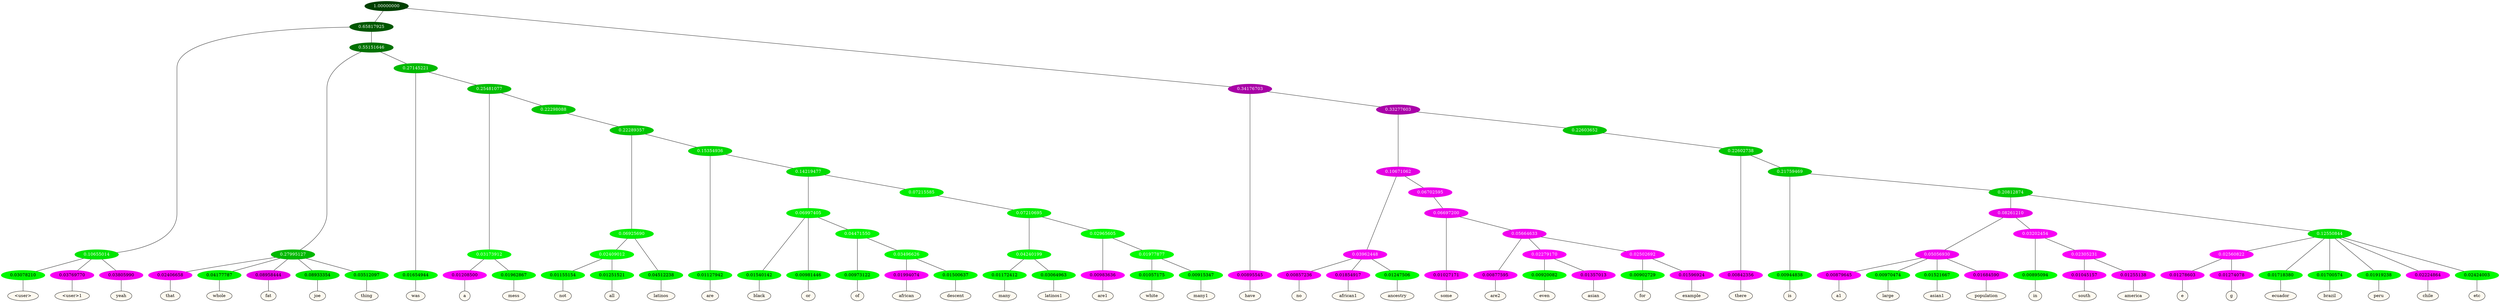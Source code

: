 graph {
	node [format=png height=0.15 nodesep=0.001 ordering=out overlap=prism overlap_scaling=0.01 ranksep=0.001 ratio=0.2 style=filled width=0.15]
	{
		rank=same
		a_w_7 [label="\<user\>" color=black fillcolor=floralwhite style="filled,solid"]
		a_w_8 [label="\<user\>1" color=black fillcolor=floralwhite style="filled,solid"]
		a_w_9 [label=yeah color=black fillcolor=floralwhite style="filled,solid"]
		a_w_14 [label=that color=black fillcolor=floralwhite style="filled,solid"]
		a_w_15 [label=whole color=black fillcolor=floralwhite style="filled,solid"]
		a_w_16 [label=fat color=black fillcolor=floralwhite style="filled,solid"]
		a_w_17 [label=joe color=black fillcolor=floralwhite style="filled,solid"]
		a_w_18 [label=thing color=black fillcolor=floralwhite style="filled,solid"]
		a_w_19 [label=was color=black fillcolor=floralwhite style="filled,solid"]
		a_w_32 [label=a color=black fillcolor=floralwhite style="filled,solid"]
		a_w_33 [label=mess color=black fillcolor=floralwhite style="filled,solid"]
		a_w_62 [label=not color=black fillcolor=floralwhite style="filled,solid"]
		a_w_63 [label=all color=black fillcolor=floralwhite style="filled,solid"]
		a_w_47 [label=latinos color=black fillcolor=floralwhite style="filled,solid"]
		a_w_48 [label=are color=black fillcolor=floralwhite style="filled,solid"]
		a_w_74 [label=black color=black fillcolor=floralwhite style="filled,solid"]
		a_w_75 [label=or color=black fillcolor=floralwhite style="filled,solid"]
		a_w_80 [label=of color=black fillcolor=floralwhite style="filled,solid"]
		a_w_84 [label=african color=black fillcolor=floralwhite style="filled,solid"]
		a_w_85 [label=descent color=black fillcolor=floralwhite style="filled,solid"]
		a_w_86 [label=many color=black fillcolor=floralwhite style="filled,solid"]
		a_w_87 [label=latinos1 color=black fillcolor=floralwhite style="filled,solid"]
		a_w_88 [label=are1 color=black fillcolor=floralwhite style="filled,solid"]
		a_w_90 [label=white color=black fillcolor=floralwhite style="filled,solid"]
		a_w_91 [label=many1 color=black fillcolor=floralwhite style="filled,solid"]
		a_w_5 [label=have color=black fillcolor=floralwhite style="filled,solid"]
		a_w_26 [label=no color=black fillcolor=floralwhite style="filled,solid"]
		a_w_27 [label=african1 color=black fillcolor=floralwhite style="filled,solid"]
		a_w_28 [label=ancestry color=black fillcolor=floralwhite style="filled,solid"]
		a_w_35 [label=some color=black fillcolor=floralwhite style="filled,solid"]
		a_w_41 [label=are2 color=black fillcolor=floralwhite style="filled,solid"]
		a_w_50 [label=even color=black fillcolor=floralwhite style="filled,solid"]
		a_w_51 [label=asian color=black fillcolor=floralwhite style="filled,solid"]
		a_w_52 [label=for color=black fillcolor=floralwhite style="filled,solid"]
		a_w_53 [label=example color=black fillcolor=floralwhite style="filled,solid"]
		a_w_30 [label=there color=black fillcolor=floralwhite style="filled,solid"]
		a_w_37 [label=is color=black fillcolor=floralwhite style="filled,solid"]
		a_w_66 [label=a1 color=black fillcolor=floralwhite style="filled,solid"]
		a_w_67 [label=large color=black fillcolor=floralwhite style="filled,solid"]
		a_w_68 [label=asian1 color=black fillcolor=floralwhite style="filled,solid"]
		a_w_69 [label=population color=black fillcolor=floralwhite style="filled,solid"]
		a_w_70 [label=in color=black fillcolor=floralwhite style="filled,solid"]
		a_w_78 [label=south color=black fillcolor=floralwhite style="filled,solid"]
		a_w_79 [label=america color=black fillcolor=floralwhite style="filled,solid"]
		a_w_72 [label=e color=black fillcolor=floralwhite style="filled,solid"]
		a_w_73 [label=g color=black fillcolor=floralwhite style="filled,solid"]
		a_w_57 [label=ecuador color=black fillcolor=floralwhite style="filled,solid"]
		a_w_58 [label=brazil color=black fillcolor=floralwhite style="filled,solid"]
		a_w_59 [label=peru color=black fillcolor=floralwhite style="filled,solid"]
		a_w_60 [label=chile color=black fillcolor=floralwhite style="filled,solid"]
		a_w_61 [label=etc color=black fillcolor=floralwhite style="filled,solid"]
	}
	a_n_7 -- a_w_7
	a_n_8 -- a_w_8
	a_n_9 -- a_w_9
	a_n_14 -- a_w_14
	a_n_15 -- a_w_15
	a_n_16 -- a_w_16
	a_n_17 -- a_w_17
	a_n_18 -- a_w_18
	a_n_19 -- a_w_19
	a_n_32 -- a_w_32
	a_n_33 -- a_w_33
	a_n_62 -- a_w_62
	a_n_63 -- a_w_63
	a_n_47 -- a_w_47
	a_n_48 -- a_w_48
	a_n_74 -- a_w_74
	a_n_75 -- a_w_75
	a_n_80 -- a_w_80
	a_n_84 -- a_w_84
	a_n_85 -- a_w_85
	a_n_86 -- a_w_86
	a_n_87 -- a_w_87
	a_n_88 -- a_w_88
	a_n_90 -- a_w_90
	a_n_91 -- a_w_91
	a_n_5 -- a_w_5
	a_n_26 -- a_w_26
	a_n_27 -- a_w_27
	a_n_28 -- a_w_28
	a_n_35 -- a_w_35
	a_n_41 -- a_w_41
	a_n_50 -- a_w_50
	a_n_51 -- a_w_51
	a_n_52 -- a_w_52
	a_n_53 -- a_w_53
	a_n_30 -- a_w_30
	a_n_37 -- a_w_37
	a_n_66 -- a_w_66
	a_n_67 -- a_w_67
	a_n_68 -- a_w_68
	a_n_69 -- a_w_69
	a_n_70 -- a_w_70
	a_n_78 -- a_w_78
	a_n_79 -- a_w_79
	a_n_72 -- a_w_72
	a_n_73 -- a_w_73
	a_n_57 -- a_w_57
	a_n_58 -- a_w_58
	a_n_59 -- a_w_59
	a_n_60 -- a_w_60
	a_n_61 -- a_w_61
	{
		rank=same
		a_n_7 [label=0.03078210 color="0.334 1.000 0.969" fontcolor=black]
		a_n_8 [label=0.03769770 color="0.835 1.000 0.962" fontcolor=black]
		a_n_9 [label=0.03805990 color="0.835 1.000 0.962" fontcolor=black]
		a_n_14 [label=0.02406658 color="0.835 1.000 0.976" fontcolor=black]
		a_n_15 [label=0.04177787 color="0.334 1.000 0.958" fontcolor=black]
		a_n_16 [label=0.08958444 color="0.835 1.000 0.910" fontcolor=black]
		a_n_17 [label=0.08933354 color="0.334 1.000 0.911" fontcolor=black]
		a_n_18 [label=0.03512097 color="0.334 1.000 0.965" fontcolor=black]
		a_n_19 [label=0.01654944 color="0.334 1.000 0.983" fontcolor=black]
		a_n_32 [label=0.01208500 color="0.835 1.000 0.988" fontcolor=black]
		a_n_33 [label=0.01962867 color="0.334 1.000 0.980" fontcolor=black]
		a_n_62 [label=0.01155154 color="0.334 1.000 0.988" fontcolor=black]
		a_n_63 [label=0.01251521 color="0.334 1.000 0.987" fontcolor=black]
		a_n_47 [label=0.04512238 color="0.334 1.000 0.955" fontcolor=black]
		a_n_48 [label=0.01127942 color="0.334 1.000 0.989" fontcolor=black]
		a_n_74 [label=0.01540142 color="0.334 1.000 0.985" fontcolor=black]
		a_n_75 [label=0.00981446 color="0.334 1.000 0.990" fontcolor=black]
		a_n_80 [label=0.00973122 color="0.334 1.000 0.990" fontcolor=black]
		a_n_84 [label=0.01994074 color="0.835 1.000 0.980" fontcolor=black]
		a_n_85 [label=0.01500637 color="0.334 1.000 0.985" fontcolor=black]
		a_n_86 [label=0.01172412 color="0.334 1.000 0.988" fontcolor=black]
		a_n_87 [label=0.03064963 color="0.334 1.000 0.969" fontcolor=black]
		a_n_88 [label=0.00983636 color="0.835 1.000 0.990" fontcolor=black]
		a_n_90 [label=0.01057175 color="0.334 1.000 0.989" fontcolor=black]
		a_n_91 [label=0.00915347 color="0.334 1.000 0.991" fontcolor=black]
		a_n_5 [label=0.00895545 color="0.835 1.000 0.991" fontcolor=black]
		a_n_26 [label=0.00857236 color="0.835 1.000 0.991" fontcolor=black]
		a_n_27 [label=0.01854917 color="0.835 1.000 0.981" fontcolor=black]
		a_n_28 [label=0.01247506 color="0.334 1.000 0.988" fontcolor=black]
		a_n_35 [label=0.01027171 color="0.835 1.000 0.990" fontcolor=black]
		a_n_41 [label=0.00877595 color="0.835 1.000 0.991" fontcolor=black]
		a_n_50 [label=0.00920082 color="0.334 1.000 0.991" fontcolor=black]
		a_n_51 [label=0.01357013 color="0.835 1.000 0.986" fontcolor=black]
		a_n_52 [label=0.00902729 color="0.334 1.000 0.991" fontcolor=black]
		a_n_53 [label=0.01596924 color="0.835 1.000 0.984" fontcolor=black]
		a_n_30 [label=0.00842356 color="0.835 1.000 0.992" fontcolor=black]
		a_n_37 [label=0.00944838 color="0.334 1.000 0.991" fontcolor=black]
		a_n_66 [label=0.00879645 color="0.835 1.000 0.991" fontcolor=black]
		a_n_67 [label=0.00970474 color="0.334 1.000 0.990" fontcolor=black]
		a_n_68 [label=0.01521667 color="0.334 1.000 0.985" fontcolor=black]
		a_n_69 [label=0.01684590 color="0.835 1.000 0.983" fontcolor=black]
		a_n_70 [label=0.00895094 color="0.334 1.000 0.991" fontcolor=black]
		a_n_78 [label=0.01045157 color="0.835 1.000 0.990" fontcolor=black]
		a_n_79 [label=0.01255138 color="0.835 1.000 0.987" fontcolor=black]
		a_n_72 [label=0.01278603 color="0.835 1.000 0.987" fontcolor=black]
		a_n_73 [label=0.01274078 color="0.835 1.000 0.987" fontcolor=black]
		a_n_57 [label=0.01718380 color="0.334 1.000 0.983" fontcolor=black]
		a_n_58 [label=0.01700574 color="0.334 1.000 0.983" fontcolor=black]
		a_n_59 [label=0.01919238 color="0.334 1.000 0.981" fontcolor=black]
		a_n_60 [label=0.02224864 color="0.835 1.000 0.978" fontcolor=black]
		a_n_61 [label=0.02424003 color="0.334 1.000 0.976" fontcolor=black]
	}
	a_n_0 [label=1.00000000 color="0.334 1.000 0.250" fontcolor=grey99]
	a_n_1 [label=0.65817925 color="0.334 1.000 0.342" fontcolor=grey99]
	a_n_0 -- a_n_1
	a_n_2 [label=0.34176703 color="0.835 1.000 0.658" fontcolor=grey99]
	a_n_0 -- a_n_2
	a_n_3 [label=0.10655014 color="0.334 1.000 0.893" fontcolor=grey99]
	a_n_1 -- a_n_3
	a_n_4 [label=0.55151646 color="0.334 1.000 0.448" fontcolor=grey99]
	a_n_1 -- a_n_4
	a_n_2 -- a_n_5
	a_n_6 [label=0.33277603 color="0.835 1.000 0.667" fontcolor=grey99]
	a_n_2 -- a_n_6
	a_n_3 -- a_n_7
	a_n_3 -- a_n_8
	a_n_3 -- a_n_9
	a_n_10 [label=0.27995127 color="0.334 1.000 0.720" fontcolor=grey99]
	a_n_4 -- a_n_10
	a_n_11 [label=0.27145221 color="0.334 1.000 0.729" fontcolor=grey99]
	a_n_4 -- a_n_11
	a_n_12 [label=0.10671062 color="0.835 1.000 0.893" fontcolor=grey99]
	a_n_6 -- a_n_12
	a_n_13 [label=0.22603652 color="0.334 1.000 0.774" fontcolor=grey99]
	a_n_6 -- a_n_13
	a_n_10 -- a_n_14
	a_n_10 -- a_n_15
	a_n_10 -- a_n_16
	a_n_10 -- a_n_17
	a_n_10 -- a_n_18
	a_n_11 -- a_n_19
	a_n_20 [label=0.25481077 color="0.334 1.000 0.745" fontcolor=grey99]
	a_n_11 -- a_n_20
	a_n_21 [label=0.03962448 color="0.835 1.000 0.960" fontcolor=grey99]
	a_n_12 -- a_n_21
	a_n_22 [label=0.06702595 color="0.835 1.000 0.933" fontcolor=grey99]
	a_n_12 -- a_n_22
	a_n_23 [label=0.22602738 color="0.334 1.000 0.774" fontcolor=grey99]
	a_n_13 -- a_n_23
	a_n_24 [label=0.03173912 color="0.334 1.000 0.968" fontcolor=grey99]
	a_n_20 -- a_n_24
	a_n_25 [label=0.22298088 color="0.334 1.000 0.777" fontcolor=grey99]
	a_n_20 -- a_n_25
	a_n_21 -- a_n_26
	a_n_21 -- a_n_27
	a_n_21 -- a_n_28
	a_n_29 [label=0.06697200 color="0.835 1.000 0.933" fontcolor=grey99]
	a_n_22 -- a_n_29
	a_n_23 -- a_n_30
	a_n_31 [label=0.21759469 color="0.334 1.000 0.782" fontcolor=grey99]
	a_n_23 -- a_n_31
	a_n_24 -- a_n_32
	a_n_24 -- a_n_33
	a_n_34 [label=0.22289357 color="0.334 1.000 0.777" fontcolor=grey99]
	a_n_25 -- a_n_34
	a_n_29 -- a_n_35
	a_n_36 [label=0.05664633 color="0.835 1.000 0.943" fontcolor=grey99]
	a_n_29 -- a_n_36
	a_n_31 -- a_n_37
	a_n_38 [label=0.20812874 color="0.334 1.000 0.792" fontcolor=grey99]
	a_n_31 -- a_n_38
	a_n_39 [label=0.06925690 color="0.334 1.000 0.931" fontcolor=grey99]
	a_n_34 -- a_n_39
	a_n_40 [label=0.15354936 color="0.334 1.000 0.846" fontcolor=grey99]
	a_n_34 -- a_n_40
	a_n_36 -- a_n_41
	a_n_42 [label=0.02279170 color="0.835 1.000 0.977" fontcolor=grey99]
	a_n_36 -- a_n_42
	a_n_43 [label=0.02502692 color="0.835 1.000 0.975" fontcolor=grey99]
	a_n_36 -- a_n_43
	a_n_44 [label=0.08261210 color="0.835 1.000 0.917" fontcolor=grey99]
	a_n_38 -- a_n_44
	a_n_45 [label=0.12550844 color="0.334 1.000 0.874" fontcolor=grey99]
	a_n_38 -- a_n_45
	a_n_46 [label=0.02409012 color="0.334 1.000 0.976" fontcolor=grey99]
	a_n_39 -- a_n_46
	a_n_39 -- a_n_47
	a_n_40 -- a_n_48
	a_n_49 [label=0.14219477 color="0.334 1.000 0.858" fontcolor=grey99]
	a_n_40 -- a_n_49
	a_n_42 -- a_n_50
	a_n_42 -- a_n_51
	a_n_43 -- a_n_52
	a_n_43 -- a_n_53
	a_n_54 [label=0.05056930 color="0.835 1.000 0.949" fontcolor=grey99]
	a_n_44 -- a_n_54
	a_n_55 [label=0.03202454 color="0.835 1.000 0.968" fontcolor=grey99]
	a_n_44 -- a_n_55
	a_n_56 [label=0.02560822 color="0.835 1.000 0.974" fontcolor=grey99]
	a_n_45 -- a_n_56
	a_n_45 -- a_n_57
	a_n_45 -- a_n_58
	a_n_45 -- a_n_59
	a_n_45 -- a_n_60
	a_n_45 -- a_n_61
	a_n_46 -- a_n_62
	a_n_46 -- a_n_63
	a_n_64 [label=0.06997405 color="0.334 1.000 0.930" fontcolor=grey99]
	a_n_49 -- a_n_64
	a_n_65 [label=0.07215585 color="0.334 1.000 0.928" fontcolor=grey99]
	a_n_49 -- a_n_65
	a_n_54 -- a_n_66
	a_n_54 -- a_n_67
	a_n_54 -- a_n_68
	a_n_54 -- a_n_69
	a_n_55 -- a_n_70
	a_n_71 [label=0.02305231 color="0.835 1.000 0.977" fontcolor=grey99]
	a_n_55 -- a_n_71
	a_n_56 -- a_n_72
	a_n_56 -- a_n_73
	a_n_64 -- a_n_74
	a_n_64 -- a_n_75
	a_n_76 [label=0.04471550 color="0.334 1.000 0.955" fontcolor=grey99]
	a_n_64 -- a_n_76
	a_n_77 [label=0.07210695 color="0.334 1.000 0.928" fontcolor=grey99]
	a_n_65 -- a_n_77
	a_n_71 -- a_n_78
	a_n_71 -- a_n_79
	a_n_76 -- a_n_80
	a_n_81 [label=0.03496626 color="0.334 1.000 0.965" fontcolor=grey99]
	a_n_76 -- a_n_81
	a_n_82 [label=0.04240199 color="0.334 1.000 0.958" fontcolor=grey99]
	a_n_77 -- a_n_82
	a_n_83 [label=0.02965605 color="0.334 1.000 0.970" fontcolor=grey99]
	a_n_77 -- a_n_83
	a_n_81 -- a_n_84
	a_n_81 -- a_n_85
	a_n_82 -- a_n_86
	a_n_82 -- a_n_87
	a_n_83 -- a_n_88
	a_n_89 [label=0.01977877 color="0.334 1.000 0.980" fontcolor=grey99]
	a_n_83 -- a_n_89
	a_n_89 -- a_n_90
	a_n_89 -- a_n_91
}
